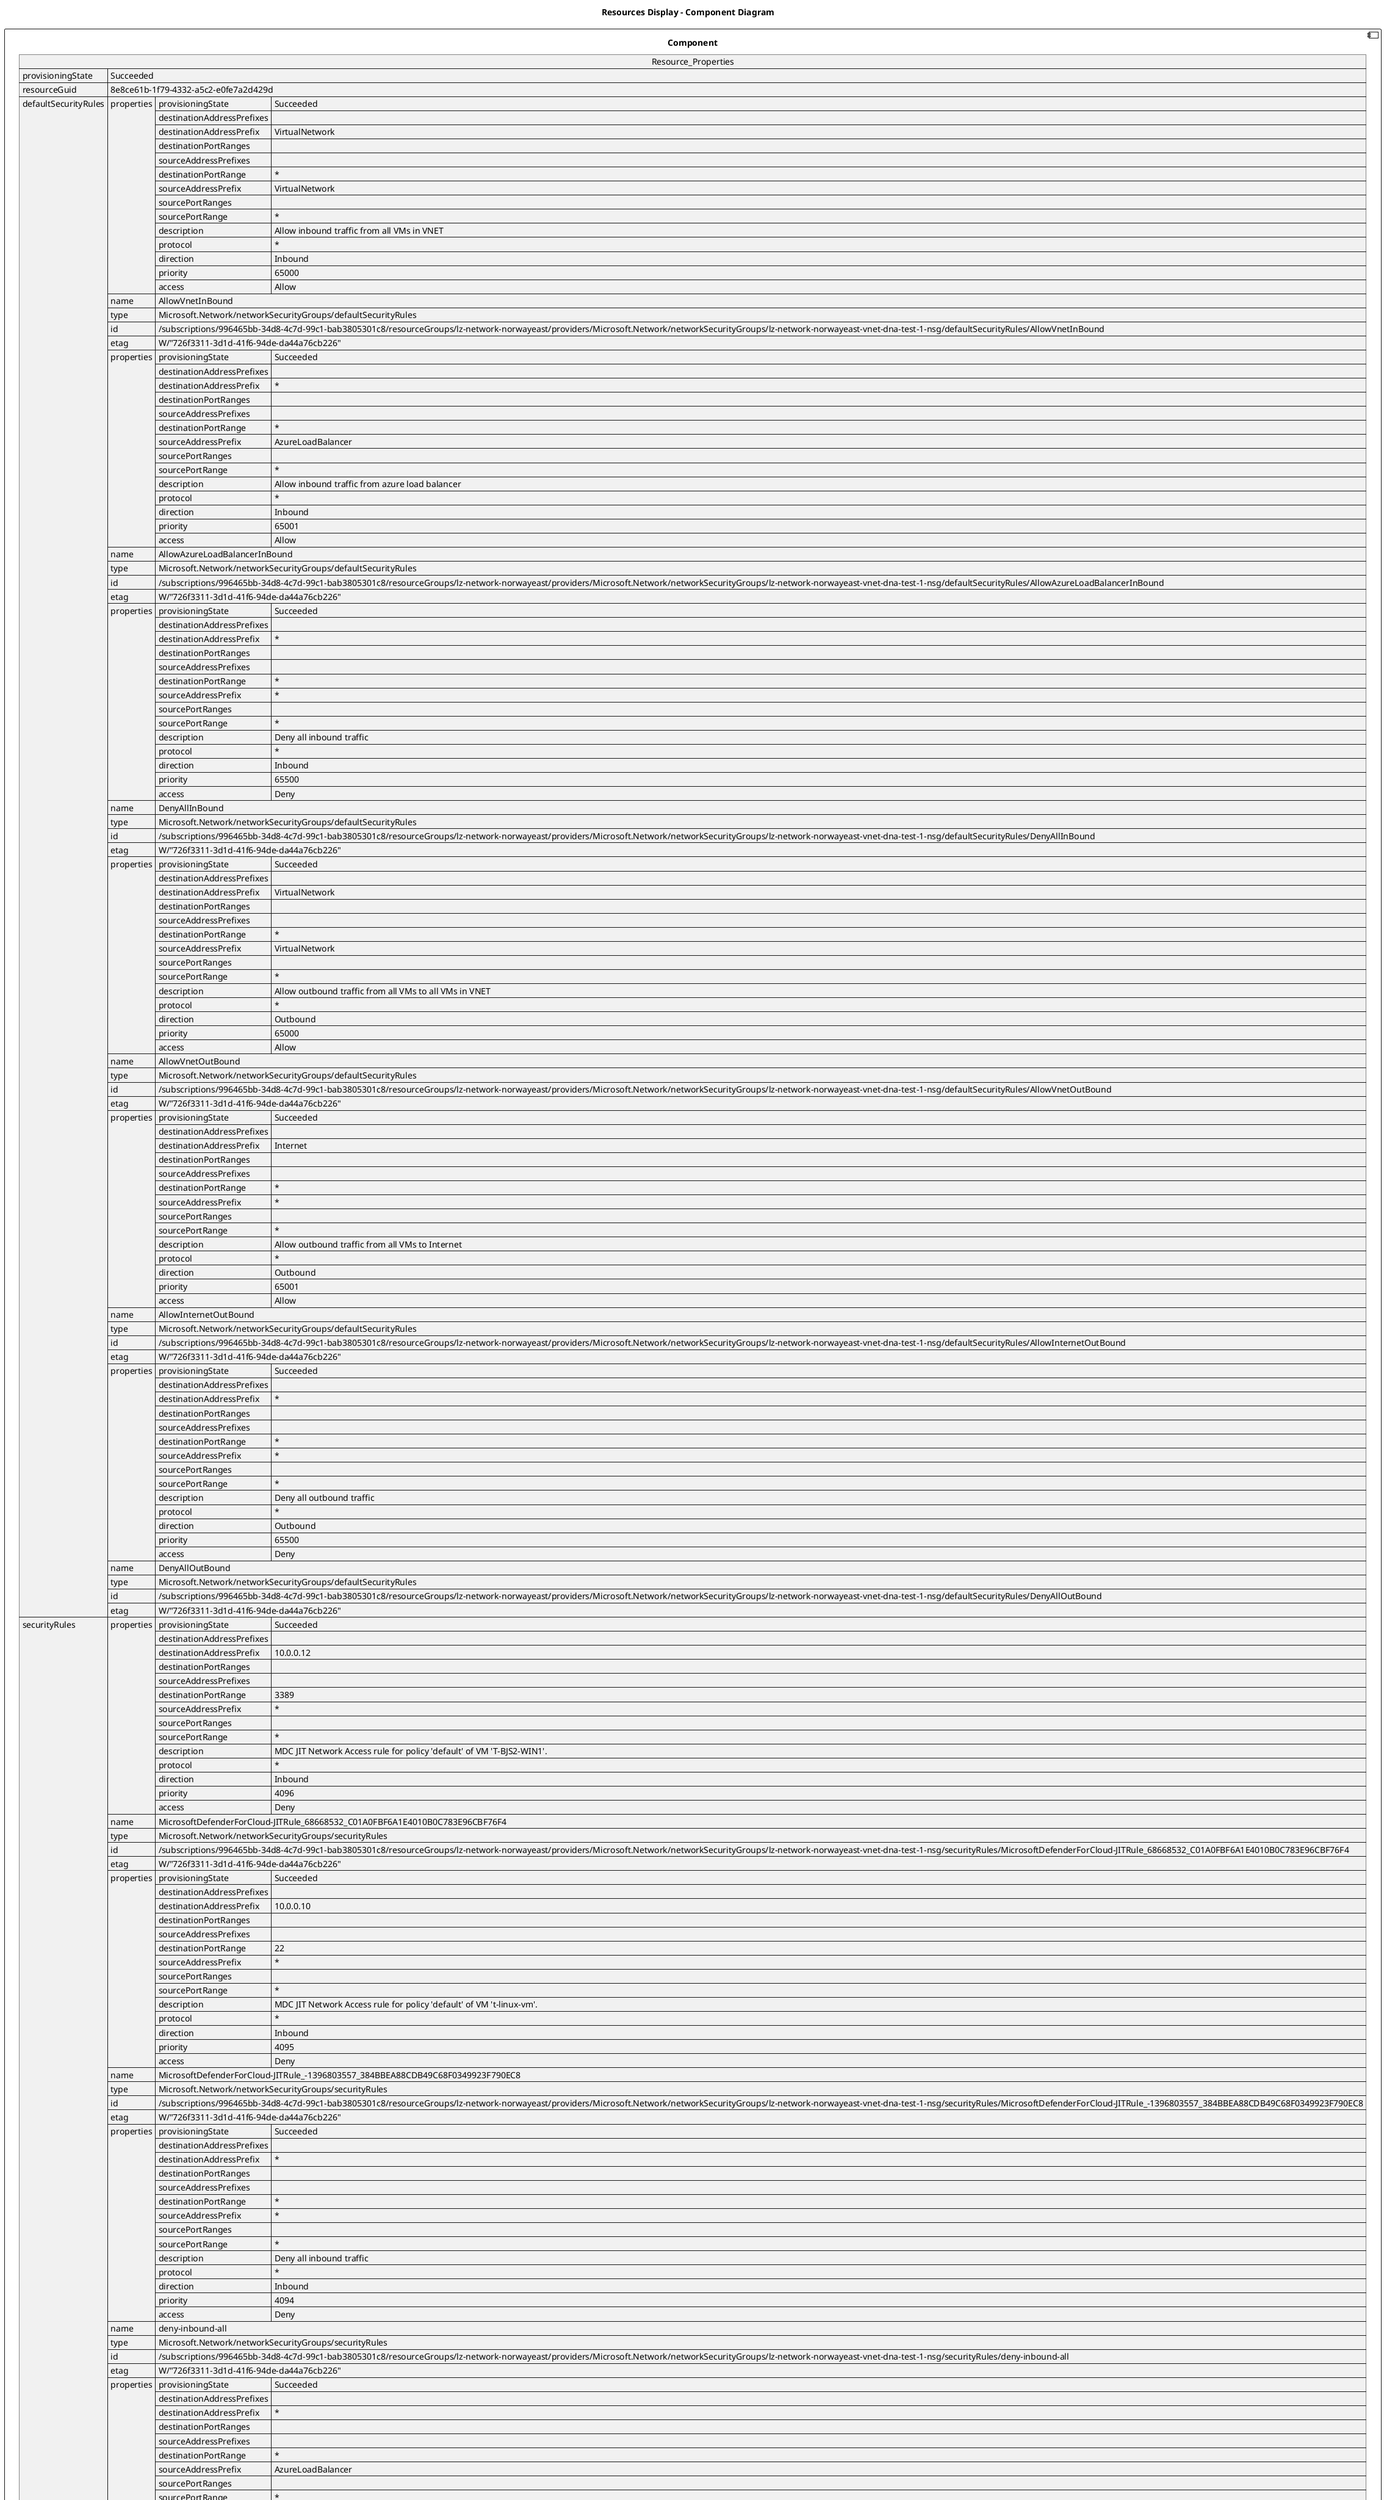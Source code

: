 @startuml

title Resources Display - Component Diagram

component Component {

json  Resource_Properties {
  "provisioningState": "Succeeded",
  "resourceGuid": "8e8ce61b-1f79-4332-a5c2-e0fe7a2d429d",
  "defaultSecurityRules": [
    {
      "properties": {
        "provisioningState": "Succeeded",
        "destinationAddressPrefixes": [],
        "destinationAddressPrefix": "VirtualNetwork",
        "destinationPortRanges": [],
        "sourceAddressPrefixes": [],
        "destinationPortRange": "*",
        "sourceAddressPrefix": "VirtualNetwork",
        "sourcePortRanges": [],
        "sourcePortRange": "*",
        "description": "Allow inbound traffic from all VMs in VNET",
        "protocol": "*",
        "direction": "Inbound",
        "priority": 65000,
        "access": "Allow"
      },
      "name": "AllowVnetInBound",
      "type": "Microsoft.Network/networkSecurityGroups/defaultSecurityRules",
      "id": "/subscriptions/996465bb-34d8-4c7d-99c1-bab3805301c8/resourceGroups/lz-network-norwayeast/providers/Microsoft.Network/networkSecurityGroups/lz-network-norwayeast-vnet-dna-test-1-nsg/defaultSecurityRules/AllowVnetInBound",
      "etag": "W/\"726f3311-3d1d-41f6-94de-da44a76cb226\""
    },
    {
      "properties": {
        "provisioningState": "Succeeded",
        "destinationAddressPrefixes": [],
        "destinationAddressPrefix": "*",
        "destinationPortRanges": [],
        "sourceAddressPrefixes": [],
        "destinationPortRange": "*",
        "sourceAddressPrefix": "AzureLoadBalancer",
        "sourcePortRanges": [],
        "sourcePortRange": "*",
        "description": "Allow inbound traffic from azure load balancer",
        "protocol": "*",
        "direction": "Inbound",
        "priority": 65001,
        "access": "Allow"
      },
      "name": "AllowAzureLoadBalancerInBound",
      "type": "Microsoft.Network/networkSecurityGroups/defaultSecurityRules",
      "id": "/subscriptions/996465bb-34d8-4c7d-99c1-bab3805301c8/resourceGroups/lz-network-norwayeast/providers/Microsoft.Network/networkSecurityGroups/lz-network-norwayeast-vnet-dna-test-1-nsg/defaultSecurityRules/AllowAzureLoadBalancerInBound",
      "etag": "W/\"726f3311-3d1d-41f6-94de-da44a76cb226\""
    },
    {
      "properties": {
        "provisioningState": "Succeeded",
        "destinationAddressPrefixes": [],
        "destinationAddressPrefix": "*",
        "destinationPortRanges": [],
        "sourceAddressPrefixes": [],
        "destinationPortRange": "*",
        "sourceAddressPrefix": "*",
        "sourcePortRanges": [],
        "sourcePortRange": "*",
        "description": "Deny all inbound traffic",
        "protocol": "*",
        "direction": "Inbound",
        "priority": 65500,
        "access": "Deny"
      },
      "name": "DenyAllInBound",
      "type": "Microsoft.Network/networkSecurityGroups/defaultSecurityRules",
      "id": "/subscriptions/996465bb-34d8-4c7d-99c1-bab3805301c8/resourceGroups/lz-network-norwayeast/providers/Microsoft.Network/networkSecurityGroups/lz-network-norwayeast-vnet-dna-test-1-nsg/defaultSecurityRules/DenyAllInBound",
      "etag": "W/\"726f3311-3d1d-41f6-94de-da44a76cb226\""
    },
    {
      "properties": {
        "provisioningState": "Succeeded",
        "destinationAddressPrefixes": [],
        "destinationAddressPrefix": "VirtualNetwork",
        "destinationPortRanges": [],
        "sourceAddressPrefixes": [],
        "destinationPortRange": "*",
        "sourceAddressPrefix": "VirtualNetwork",
        "sourcePortRanges": [],
        "sourcePortRange": "*",
        "description": "Allow outbound traffic from all VMs to all VMs in VNET",
        "protocol": "*",
        "direction": "Outbound",
        "priority": 65000,
        "access": "Allow"
      },
      "name": "AllowVnetOutBound",
      "type": "Microsoft.Network/networkSecurityGroups/defaultSecurityRules",
      "id": "/subscriptions/996465bb-34d8-4c7d-99c1-bab3805301c8/resourceGroups/lz-network-norwayeast/providers/Microsoft.Network/networkSecurityGroups/lz-network-norwayeast-vnet-dna-test-1-nsg/defaultSecurityRules/AllowVnetOutBound",
      "etag": "W/\"726f3311-3d1d-41f6-94de-da44a76cb226\""
    },
    {
      "properties": {
        "provisioningState": "Succeeded",
        "destinationAddressPrefixes": [],
        "destinationAddressPrefix": "Internet",
        "destinationPortRanges": [],
        "sourceAddressPrefixes": [],
        "destinationPortRange": "*",
        "sourceAddressPrefix": "*",
        "sourcePortRanges": [],
        "sourcePortRange": "*",
        "description": "Allow outbound traffic from all VMs to Internet",
        "protocol": "*",
        "direction": "Outbound",
        "priority": 65001,
        "access": "Allow"
      },
      "name": "AllowInternetOutBound",
      "type": "Microsoft.Network/networkSecurityGroups/defaultSecurityRules",
      "id": "/subscriptions/996465bb-34d8-4c7d-99c1-bab3805301c8/resourceGroups/lz-network-norwayeast/providers/Microsoft.Network/networkSecurityGroups/lz-network-norwayeast-vnet-dna-test-1-nsg/defaultSecurityRules/AllowInternetOutBound",
      "etag": "W/\"726f3311-3d1d-41f6-94de-da44a76cb226\""
    },
    {
      "properties": {
        "provisioningState": "Succeeded",
        "destinationAddressPrefixes": [],
        "destinationAddressPrefix": "*",
        "destinationPortRanges": [],
        "sourceAddressPrefixes": [],
        "destinationPortRange": "*",
        "sourceAddressPrefix": "*",
        "sourcePortRanges": [],
        "sourcePortRange": "*",
        "description": "Deny all outbound traffic",
        "protocol": "*",
        "direction": "Outbound",
        "priority": 65500,
        "access": "Deny"
      },
      "name": "DenyAllOutBound",
      "type": "Microsoft.Network/networkSecurityGroups/defaultSecurityRules",
      "id": "/subscriptions/996465bb-34d8-4c7d-99c1-bab3805301c8/resourceGroups/lz-network-norwayeast/providers/Microsoft.Network/networkSecurityGroups/lz-network-norwayeast-vnet-dna-test-1-nsg/defaultSecurityRules/DenyAllOutBound",
      "etag": "W/\"726f3311-3d1d-41f6-94de-da44a76cb226\""
    }
  ],
  "securityRules": [
    {
      "properties": {
        "provisioningState": "Succeeded",
        "destinationAddressPrefixes": [],
        "destinationAddressPrefix": "10.0.0.12",
        "destinationPortRanges": [],
        "sourceAddressPrefixes": [],
        "destinationPortRange": "3389",
        "sourceAddressPrefix": "*",
        "sourcePortRanges": [],
        "sourcePortRange": "*",
        "description": "MDC JIT Network Access rule for policy 'default' of VM 'T-BJS2-WIN1'.",
        "protocol": "*",
        "direction": "Inbound",
        "priority": 4096,
        "access": "Deny"
      },
      "name": "MicrosoftDefenderForCloud-JITRule_68668532_C01A0FBF6A1E4010B0C783E96CBF76F4",
      "type": "Microsoft.Network/networkSecurityGroups/securityRules",
      "id": "/subscriptions/996465bb-34d8-4c7d-99c1-bab3805301c8/resourceGroups/lz-network-norwayeast/providers/Microsoft.Network/networkSecurityGroups/lz-network-norwayeast-vnet-dna-test-1-nsg/securityRules/MicrosoftDefenderForCloud-JITRule_68668532_C01A0FBF6A1E4010B0C783E96CBF76F4",
      "etag": "W/\"726f3311-3d1d-41f6-94de-da44a76cb226\""
    },
    {
      "properties": {
        "provisioningState": "Succeeded",
        "destinationAddressPrefixes": [],
        "destinationAddressPrefix": "10.0.0.10",
        "destinationPortRanges": [],
        "sourceAddressPrefixes": [],
        "destinationPortRange": "22",
        "sourceAddressPrefix": "*",
        "sourcePortRanges": [],
        "sourcePortRange": "*",
        "description": "MDC JIT Network Access rule for policy 'default' of VM 't-linux-vm'.",
        "protocol": "*",
        "direction": "Inbound",
        "priority": 4095,
        "access": "Deny"
      },
      "name": "MicrosoftDefenderForCloud-JITRule_-1396803557_384BBEA88CDB49C68F0349923F790EC8",
      "type": "Microsoft.Network/networkSecurityGroups/securityRules",
      "id": "/subscriptions/996465bb-34d8-4c7d-99c1-bab3805301c8/resourceGroups/lz-network-norwayeast/providers/Microsoft.Network/networkSecurityGroups/lz-network-norwayeast-vnet-dna-test-1-nsg/securityRules/MicrosoftDefenderForCloud-JITRule_-1396803557_384BBEA88CDB49C68F0349923F790EC8",
      "etag": "W/\"726f3311-3d1d-41f6-94de-da44a76cb226\""
    },
    {
      "properties": {
        "provisioningState": "Succeeded",
        "destinationAddressPrefixes": [],
        "destinationAddressPrefix": "*",
        "destinationPortRanges": [],
        "sourceAddressPrefixes": [],
        "destinationPortRange": "*",
        "sourceAddressPrefix": "*",
        "sourcePortRanges": [],
        "sourcePortRange": "*",
        "description": "Deny all inbound traffic",
        "protocol": "*",
        "direction": "Inbound",
        "priority": 4094,
        "access": "Deny"
      },
      "name": "deny-inbound-all",
      "type": "Microsoft.Network/networkSecurityGroups/securityRules",
      "id": "/subscriptions/996465bb-34d8-4c7d-99c1-bab3805301c8/resourceGroups/lz-network-norwayeast/providers/Microsoft.Network/networkSecurityGroups/lz-network-norwayeast-vnet-dna-test-1-nsg/securityRules/deny-inbound-all",
      "etag": "W/\"726f3311-3d1d-41f6-94de-da44a76cb226\""
    },
    {
      "properties": {
        "provisioningState": "Succeeded",
        "destinationAddressPrefixes": [],
        "destinationAddressPrefix": "*",
        "destinationPortRanges": [],
        "sourceAddressPrefixes": [],
        "destinationPortRange": "*",
        "sourceAddressPrefix": "AzureLoadBalancer",
        "sourcePortRanges": [],
        "sourcePortRange": "*",
        "description": "Allow RDP from bastion traffic",
        "protocol": "*",
        "direction": "Inbound",
        "priority": 4092,
        "access": "Allow"
      },
      "name": "allow-inbound-azureloadbalancer",
      "type": "Microsoft.Network/networkSecurityGroups/securityRules",
      "id": "/subscriptions/996465bb-34d8-4c7d-99c1-bab3805301c8/resourceGroups/lz-network-norwayeast/providers/Microsoft.Network/networkSecurityGroups/lz-network-norwayeast-vnet-dna-test-1-nsg/securityRules/allow-inbound-azureloadbalancer",
      "etag": "W/\"726f3311-3d1d-41f6-94de-da44a76cb226\""
    },
    {
      "properties": {
        "provisioningState": "Succeeded",
        "destinationAddressPrefixes": [],
        "destinationAddressPrefix": "*",
        "destinationPortRanges": [
          "88"
        ],
        "sourceAddressPrefixes": [],
        "sourceAddressPrefix": "172.25.50.3/32",
        "sourcePortRanges": [],
        "sourcePortRange": "*",
        "description": "Allow inbound udp from onprem Qualys",
        "protocol": "udp",
        "direction": "Inbound",
        "priority": 4034,
        "access": "Allow"
      },
      "name": "allow-inbound-udp-qualys",
      "type": "Microsoft.Network/networkSecurityGroups/securityRules",
      "id": "/subscriptions/996465bb-34d8-4c7d-99c1-bab3805301c8/resourceGroups/lz-network-norwayeast/providers/Microsoft.Network/networkSecurityGroups/lz-network-norwayeast-vnet-dna-test-1-nsg/securityRules/allow-inbound-udp-qualys",
      "etag": "W/\"726f3311-3d1d-41f6-94de-da44a76cb226\""
    },
    {
      "properties": {
        "provisioningState": "Succeeded",
        "destinationAddressPrefixes": [],
        "destinationAddressPrefix": "*",
        "destinationPortRanges": [
          "135",
          "161",
          "1024-65535"
        ],
        "sourceAddressPrefixes": [],
        "sourceAddressPrefix": "172.25.51.89/32",
        "sourcePortRanges": [],
        "sourcePortRange": "*",
        "description": "Allow inbound tcp from onprem CMDB",
        "protocol": "tcp",
        "direction": "Inbound",
        "priority": 4033,
        "access": "Allow"
      },
      "name": "allow-inbound-tcp-cmdb",
      "type": "Microsoft.Network/networkSecurityGroups/securityRules",
      "id": "/subscriptions/996465bb-34d8-4c7d-99c1-bab3805301c8/resourceGroups/lz-network-norwayeast/providers/Microsoft.Network/networkSecurityGroups/lz-network-norwayeast-vnet-dna-test-1-nsg/securityRules/allow-inbound-tcp-cmdb",
      "etag": "W/\"726f3311-3d1d-41f6-94de-da44a76cb226\""
    },
    {
      "properties": {
        "provisioningState": "Succeeded",
        "destinationAddressPrefixes": [],
        "destinationAddressPrefix": "*",
        "destinationPortRanges": [],
        "sourceAddressPrefixes": [],
        "destinationPortRange": "*",
        "sourceAddressPrefix": "172.20.170.230/32",
        "sourcePortRanges": [],
        "sourcePortRange": "*",
        "description": "Allow inbound icmp from onprem Orion",
        "protocol": "ICMP",
        "direction": "Inbound",
        "priority": 4032,
        "access": "Allow"
      },
      "name": "allow-inbound-icmp-orion",
      "type": "Microsoft.Network/networkSecurityGroups/securityRules",
      "id": "/subscriptions/996465bb-34d8-4c7d-99c1-bab3805301c8/resourceGroups/lz-network-norwayeast/providers/Microsoft.Network/networkSecurityGroups/lz-network-norwayeast-vnet-dna-test-1-nsg/securityRules/allow-inbound-icmp-orion",
      "etag": "W/\"726f3311-3d1d-41f6-94de-da44a76cb226\""
    },
    {
      "properties": {
        "provisioningState": "Succeeded",
        "destinationAddressPrefixes": [],
        "destinationAddressPrefix": "*",
        "destinationPortRanges": [
          "161"
        ],
        "sourceAddressPrefixes": [],
        "sourceAddressPrefix": "172.20.170.230/32",
        "sourcePortRanges": [],
        "sourcePortRange": "*",
        "description": "Allow inbound udp from onprem Orion",
        "protocol": "udp",
        "direction": "Inbound",
        "priority": 4031,
        "access": "Allow"
      },
      "name": "allow-inbound-udp-orion",
      "type": "Microsoft.Network/networkSecurityGroups/securityRules",
      "id": "/subscriptions/996465bb-34d8-4c7d-99c1-bab3805301c8/resourceGroups/lz-network-norwayeast/providers/Microsoft.Network/networkSecurityGroups/lz-network-norwayeast-vnet-dna-test-1-nsg/securityRules/allow-inbound-udp-orion",
      "etag": "W/\"726f3311-3d1d-41f6-94de-da44a76cb226\""
    },
    {
      "properties": {
        "provisioningState": "Succeeded",
        "destinationAddressPrefixes": [],
        "destinationAddressPrefix": "*",
        "destinationPortRanges": [
          "135",
          "136",
          "137",
          "138",
          "139",
          "443",
          "45152-65535"
        ],
        "sourceAddressPrefixes": [],
        "sourceAddressPrefix": "172.20.170.230/32",
        "sourcePortRanges": [],
        "sourcePortRange": "*",
        "description": "Allow inbound tcp from onprem Orion",
        "protocol": "tcp",
        "direction": "Inbound",
        "priority": 4030,
        "access": "Allow"
      },
      "name": "allow-inbound-tcp-orion",
      "type": "Microsoft.Network/networkSecurityGroups/securityRules",
      "id": "/subscriptions/996465bb-34d8-4c7d-99c1-bab3805301c8/resourceGroups/lz-network-norwayeast/providers/Microsoft.Network/networkSecurityGroups/lz-network-norwayeast-vnet-dna-test-1-nsg/securityRules/allow-inbound-tcp-orion",
      "etag": "W/\"726f3311-3d1d-41f6-94de-da44a76cb226\""
    },
    {
      "properties": {
        "provisioningState": "Succeeded",
        "destinationAddressPrefixes": [
          "10.0.0.6"
        ],
        "destinationPortRanges": [
          "3389"
        ],
        "sourceAddressPrefixes": [
          "10.105.0.128/28"
        ],
        "sourcePortRanges": [],
        "sourcePortRange": "*",
        "description": "allow inbound from AVD IT pool to Entra Id Test",
        "protocol": "tcp",
        "direction": "Inbound",
        "priority": 1001,
        "access": "Allow"
      },
      "name": "allow-inbound-avd-entraid",
      "type": "Microsoft.Network/networkSecurityGroups/securityRules",
      "id": "/subscriptions/996465bb-34d8-4c7d-99c1-bab3805301c8/resourceGroups/lz-network-norwayeast/providers/Microsoft.Network/networkSecurityGroups/lz-network-norwayeast-vnet-dna-test-1-nsg/securityRules/allow-inbound-avd-entraid",
      "etag": "W/\"726f3311-3d1d-41f6-94de-da44a76cb226\""
    },
    {
      "properties": {
        "provisioningState": "Succeeded",
        "destinationAddressPrefixes": [
          "10.104.4.128/28"
        ],
        "destinationPortRanges": [
          "53",
          "88",
          "123",
          "135",
          "139",
          "389",
          "443",
          "445",
          "464",
          "636",
          "1025",
          "1026",
          "3268",
          "3269",
          "3275",
          "5722",
          "49152-65535"
        ],
        "sourceAddressPrefixes": [
          "10.104.4.128/28",
          "172.20.170.201",
          "172.25.50.54",
          "172.25.65.172",
          "172.25.65.173"
        ],
        "sourcePortRanges": [],
        "sourcePortRange": "*",
        "description": "allow inbound tcp from KLP dc to adds subnet",
        "protocol": "tcp",
        "direction": "Inbound",
        "priority": 1000,
        "access": "Allow"
      },
      "name": "allow-inbound-tcp-dc-adds",
      "type": "Microsoft.Network/networkSecurityGroups/securityRules",
      "id": "/subscriptions/996465bb-34d8-4c7d-99c1-bab3805301c8/resourceGroups/lz-network-norwayeast/providers/Microsoft.Network/networkSecurityGroups/lz-network-norwayeast-vnet-dna-test-1-nsg/securityRules/allow-inbound-tcp-dc-adds",
      "etag": "W/\"726f3311-3d1d-41f6-94de-da44a76cb226\""
    },
    {
      "properties": {
        "provisioningState": "Succeeded",
        "destinationAddressPrefixes": [],
        "destinationAddressPrefix": "*",
        "destinationPortRanges": [],
        "sourceAddressPrefixes": [],
        "destinationPortRange": "*",
        "sourceAddressPrefix": "*",
        "sourcePortRanges": [],
        "sourcePortRange": "*",
        "description": "Deny all outbound traffic",
        "protocol": "*",
        "direction": "Outbound",
        "priority": 4095,
        "access": "Deny"
      },
      "name": "deny-outbound-all",
      "type": "Microsoft.Network/networkSecurityGroups/securityRules",
      "id": "/subscriptions/996465bb-34d8-4c7d-99c1-bab3805301c8/resourceGroups/lz-network-norwayeast/providers/Microsoft.Network/networkSecurityGroups/lz-network-norwayeast-vnet-dna-test-1-nsg/securityRules/deny-outbound-all",
      "etag": "W/\"726f3311-3d1d-41f6-94de-da44a76cb226\""
    },
    {
      "properties": {
        "provisioningState": "Succeeded",
        "destinationAddressPrefixes": [],
        "destinationAddressPrefix": "Internet",
        "destinationPortRanges": [],
        "sourceAddressPrefixes": [],
        "destinationPortRange": "*",
        "sourceAddressPrefix": "*",
        "sourcePortRanges": [],
        "sourcePortRange": "*",
        "description": "Allow outbound internet traffic",
        "protocol": "*",
        "direction": "Outbound",
        "priority": 4093,
        "access": "Allow"
      },
      "name": "allow-outbound-internet",
      "type": "Microsoft.Network/networkSecurityGroups/securityRules",
      "id": "/subscriptions/996465bb-34d8-4c7d-99c1-bab3805301c8/resourceGroups/lz-network-norwayeast/providers/Microsoft.Network/networkSecurityGroups/lz-network-norwayeast-vnet-dna-test-1-nsg/securityRules/allow-outbound-internet",
      "etag": "W/\"726f3311-3d1d-41f6-94de-da44a76cb226\""
    },
    {
      "properties": {
        "provisioningState": "Succeeded",
        "destinationAddressPrefixes": [
          "15.133.50.64/28",
          "20.60.100.0/27",
          "20.60.100.32/27",
          "20.60.100.64/27",
          "20.60.100.96/27",
          "20.60.100.128/26",
          "20.60.100.192/28",
          "20.60.102.0/24",
          "20.60.103.0/26",
          "20.60.103.64/26",
          "20.60.103.128/26",
          "20.60.103.192/26",
          "20.60.104.0/24",
          "20.60.105.0/28",
          "20.130.74.192/26",
          "20.135.69.200/29",
          "20.139.70.0/24",
          "20.159.41.73/32",
          "20.159.42.232/29",
          "20.198.232.0/24",
          "62.92.84.128/29",
          "62.92.84.136/29",
          "62.92.84.144/28",
          "62.92.84.160/28",
          "62.121.190.30/32",
          "68.137.114.88/30",
          "68.137.114.112/30",
          "68.141.72.0/26",
          "68.141.200.0/26",
          "69.184.0.0/16",
          "69.191.198.2/32",
          "69.191.230.2/32",
          "89.250.127.128/32",
          "89.250.127.196/32",
          "91.102.25.175/32",
          "91.102.25.176/32",
          "94.127.57.64/27",
          "94.127.61.64/27",
          "94.144.1.71/32",
          "94.144.1.108/32",
          "94.144.1.115/32",
          "138.35.0.0/16",
          "139.111.95.0/27",
          "139.114.217.64/28",
          "139.116.129.0/24",
          "146.172.4.224/29",
          "146.172.4.232/29",
          "146.172.7.228/32",
          "146.172.7.236/32",
          "146.192.38.32/29",
          "146.192.43.248/29",
          "146.192.219.96/27",
          "147.29.36.0/24",
          "147.29.38.23/32",
          "147.29.140.132/32",
          "147.29.140.133/32",
          "147.29.140.134/32",
          "147.29.140.135/32",
          "148.122.143.64/27",
          "148.122.165.66/32",
          "148.122.166.192/28",
          "148.122.166.208/28",
          "148.122.166.224/28",
          "148.122.211.130/32",
          "148.122.226.8/30",
          "148.122.226.12/30",
          "148.122.226.20/30",
          "148.122.226.28/30",
          "152.95.192.0/19",
          "152.95.225.32/29",
          "152.95.225.64/29",
          "152.177.151.188/30",
          "153.110.63.0/25",
          "153.110.197.0/25",
          "153.110.198.128/26",
          "153.110.224.160/28",
          "155.61.0.0/16",
          "155.195.0.0/16",
          "160.43.93.39/32",
          "160.43.94.158/32",
          "160.43.94.174/32",
          "160.43.166.170/32",
          "160.43.172.0/25",
          "185.35.212.64/28",
          "185.35.212.110/32",
          "193.88.156.0/23",
          "193.161.30.184/30",
          "193.214.20.167/32",
          "194.125.246.0/23",
          "194.213.168.166/32",
          "195.204.62.0/24",
          "195.254.173.168/29",
          "199.105.176.0/21",
          "199.105.184.0/23",
          "208.134.161.0/24",
          "217.65.224.212/32"
        ],
        "destinationPortRanges": [],
        "sourceAddressPrefixes": [],
        "destinationPortRange": "*",
        "sourceAddressPrefix": "*",
        "sourcePortRanges": [],
        "sourcePortRange": "*",
        "description": "Deny all outbound traffic to public IP adresses routed over internal networks",
        "protocol": "*",
        "direction": "Outbound",
        "priority": 4091,
        "access": "Deny"
      },
      "name": "deny-outbound-internal-public-addresses",
      "type": "Microsoft.Network/networkSecurityGroups/securityRules",
      "id": "/subscriptions/996465bb-34d8-4c7d-99c1-bab3805301c8/resourceGroups/lz-network-norwayeast/providers/Microsoft.Network/networkSecurityGroups/lz-network-norwayeast-vnet-dna-test-1-nsg/securityRules/deny-outbound-internal-public-addresses",
      "etag": "W/\"726f3311-3d1d-41f6-94de-da44a76cb226\""
    },
    {
      "properties": {
        "provisioningState": "Succeeded",
        "destinationAddressPrefixes": [],
        "destinationAddressPrefix": "10.104.4.160/28",
        "destinationPortRanges": [],
        "sourceAddressPrefixes": [],
        "destinationPortRange": "53",
        "sourceAddressPrefix": "*",
        "sourcePortRanges": [],
        "sourcePortRange": "*",
        "description": "Allow outbound DNS traffic to DNS Forwarder",
        "protocol": "*",
        "direction": "Outbound",
        "priority": 4090,
        "access": "Allow"
      },
      "name": "allow-outbound-dns-fwd",
      "type": "Microsoft.Network/networkSecurityGroups/securityRules",
      "id": "/subscriptions/996465bb-34d8-4c7d-99c1-bab3805301c8/resourceGroups/lz-network-norwayeast/providers/Microsoft.Network/networkSecurityGroups/lz-network-norwayeast-vnet-dna-test-1-nsg/securityRules/allow-outbound-dns-fwd",
      "etag": "W/\"726f3311-3d1d-41f6-94de-da44a76cb226\""
    },
    {
      "properties": {
        "provisioningState": "Succeeded",
        "destinationAddressPrefixes": [
          "172.25.61.37/32",
          "172.25.61.38/32",
          "172.25.61.39/32"
        ],
        "destinationPortRanges": [
          "8089",
          "9997"
        ],
        "sourceAddressPrefixes": [],
        "sourceAddressPrefix": "*",
        "sourcePortRanges": [],
        "sourcePortRange": "*",
        "description": "Allow outbound tcp to onprem Splunk",
        "protocol": "tcp",
        "direction": "Outbound",
        "priority": 4031,
        "access": "Allow"
      },
      "name": "allow-outbound-tcp-splunk",
      "type": "Microsoft.Network/networkSecurityGroups/securityRules",
      "id": "/subscriptions/996465bb-34d8-4c7d-99c1-bab3805301c8/resourceGroups/lz-network-norwayeast/providers/Microsoft.Network/networkSecurityGroups/lz-network-norwayeast-vnet-dna-test-1-nsg/securityRules/allow-outbound-tcp-splunk",
      "etag": "W/\"726f3311-3d1d-41f6-94de-da44a76cb226\""
    },
    {
      "properties": {
        "provisioningState": "Succeeded",
        "destinationAddressPrefixes": [],
        "destinationAddressPrefix": "172.25.51.40/32",
        "destinationPortRanges": [
          "8080"
        ],
        "sourceAddressPrefixes": [],
        "sourceAddressPrefix": "*",
        "sourcePortRanges": [],
        "sourcePortRange": "*",
        "description": "Allow outbound tcp to onprem SNOW",
        "protocol": "tcp",
        "direction": "Outbound",
        "priority": 4030,
        "access": "Allow"
      },
      "name": "allow-outbound-tcp-snow",
      "type": "Microsoft.Network/networkSecurityGroups/securityRules",
      "id": "/subscriptions/996465bb-34d8-4c7d-99c1-bab3805301c8/resourceGroups/lz-network-norwayeast/providers/Microsoft.Network/networkSecurityGroups/lz-network-norwayeast-vnet-dna-test-1-nsg/securityRules/allow-outbound-tcp-snow",
      "etag": "W/\"726f3311-3d1d-41f6-94de-da44a76cb226\""
    }
  ],
  "subnets": [
    {
      "id": "/subscriptions/996465bb-34d8-4c7d-99c1-bab3805301c8/resourceGroups/lz-network-norwayeast/providers/Microsoft.Network/virtualNetworks/lz-network-norwayeast-vnet/subnets/dna-test-1"
    }
  ],
  "flowLogs": [
    {
      "id": "/subscriptions/996465bb-34d8-4c7d-99c1-bab3805301c8/resourceGroups/NetworkWatcherRG/providers/Microsoft.Network/networkWatchers/NetworkWatcher_norwayeast/flowLogs/lz-network-norwayeast-vnet-dna-test-1-nsg-flowlog"
    }
  ]
}
}
@enduml
